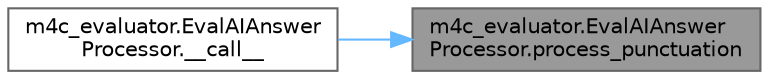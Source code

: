 digraph "m4c_evaluator.EvalAIAnswerProcessor.process_punctuation"
{
 // LATEX_PDF_SIZE
  bgcolor="transparent";
  edge [fontname=Helvetica,fontsize=10,labelfontname=Helvetica,labelfontsize=10];
  node [fontname=Helvetica,fontsize=10,shape=box,height=0.2,width=0.4];
  rankdir="RL";
  Node1 [id="Node000001",label="m4c_evaluator.EvalAIAnswer\lProcessor.process_punctuation",height=0.2,width=0.4,color="gray40", fillcolor="grey60", style="filled", fontcolor="black",tooltip=" "];
  Node1 -> Node2 [id="edge2_Node000001_Node000002",dir="back",color="steelblue1",style="solid",tooltip=" "];
  Node2 [id="Node000002",label="m4c_evaluator.EvalAIAnswer\lProcessor.__call__",height=0.2,width=0.4,color="grey40", fillcolor="white", style="filled",URL="$classm4c__evaluator_1_1_eval_a_i_answer_processor.html#a3b890205d4e7ca9e4d190cfc633bdfec",tooltip=" "];
}
